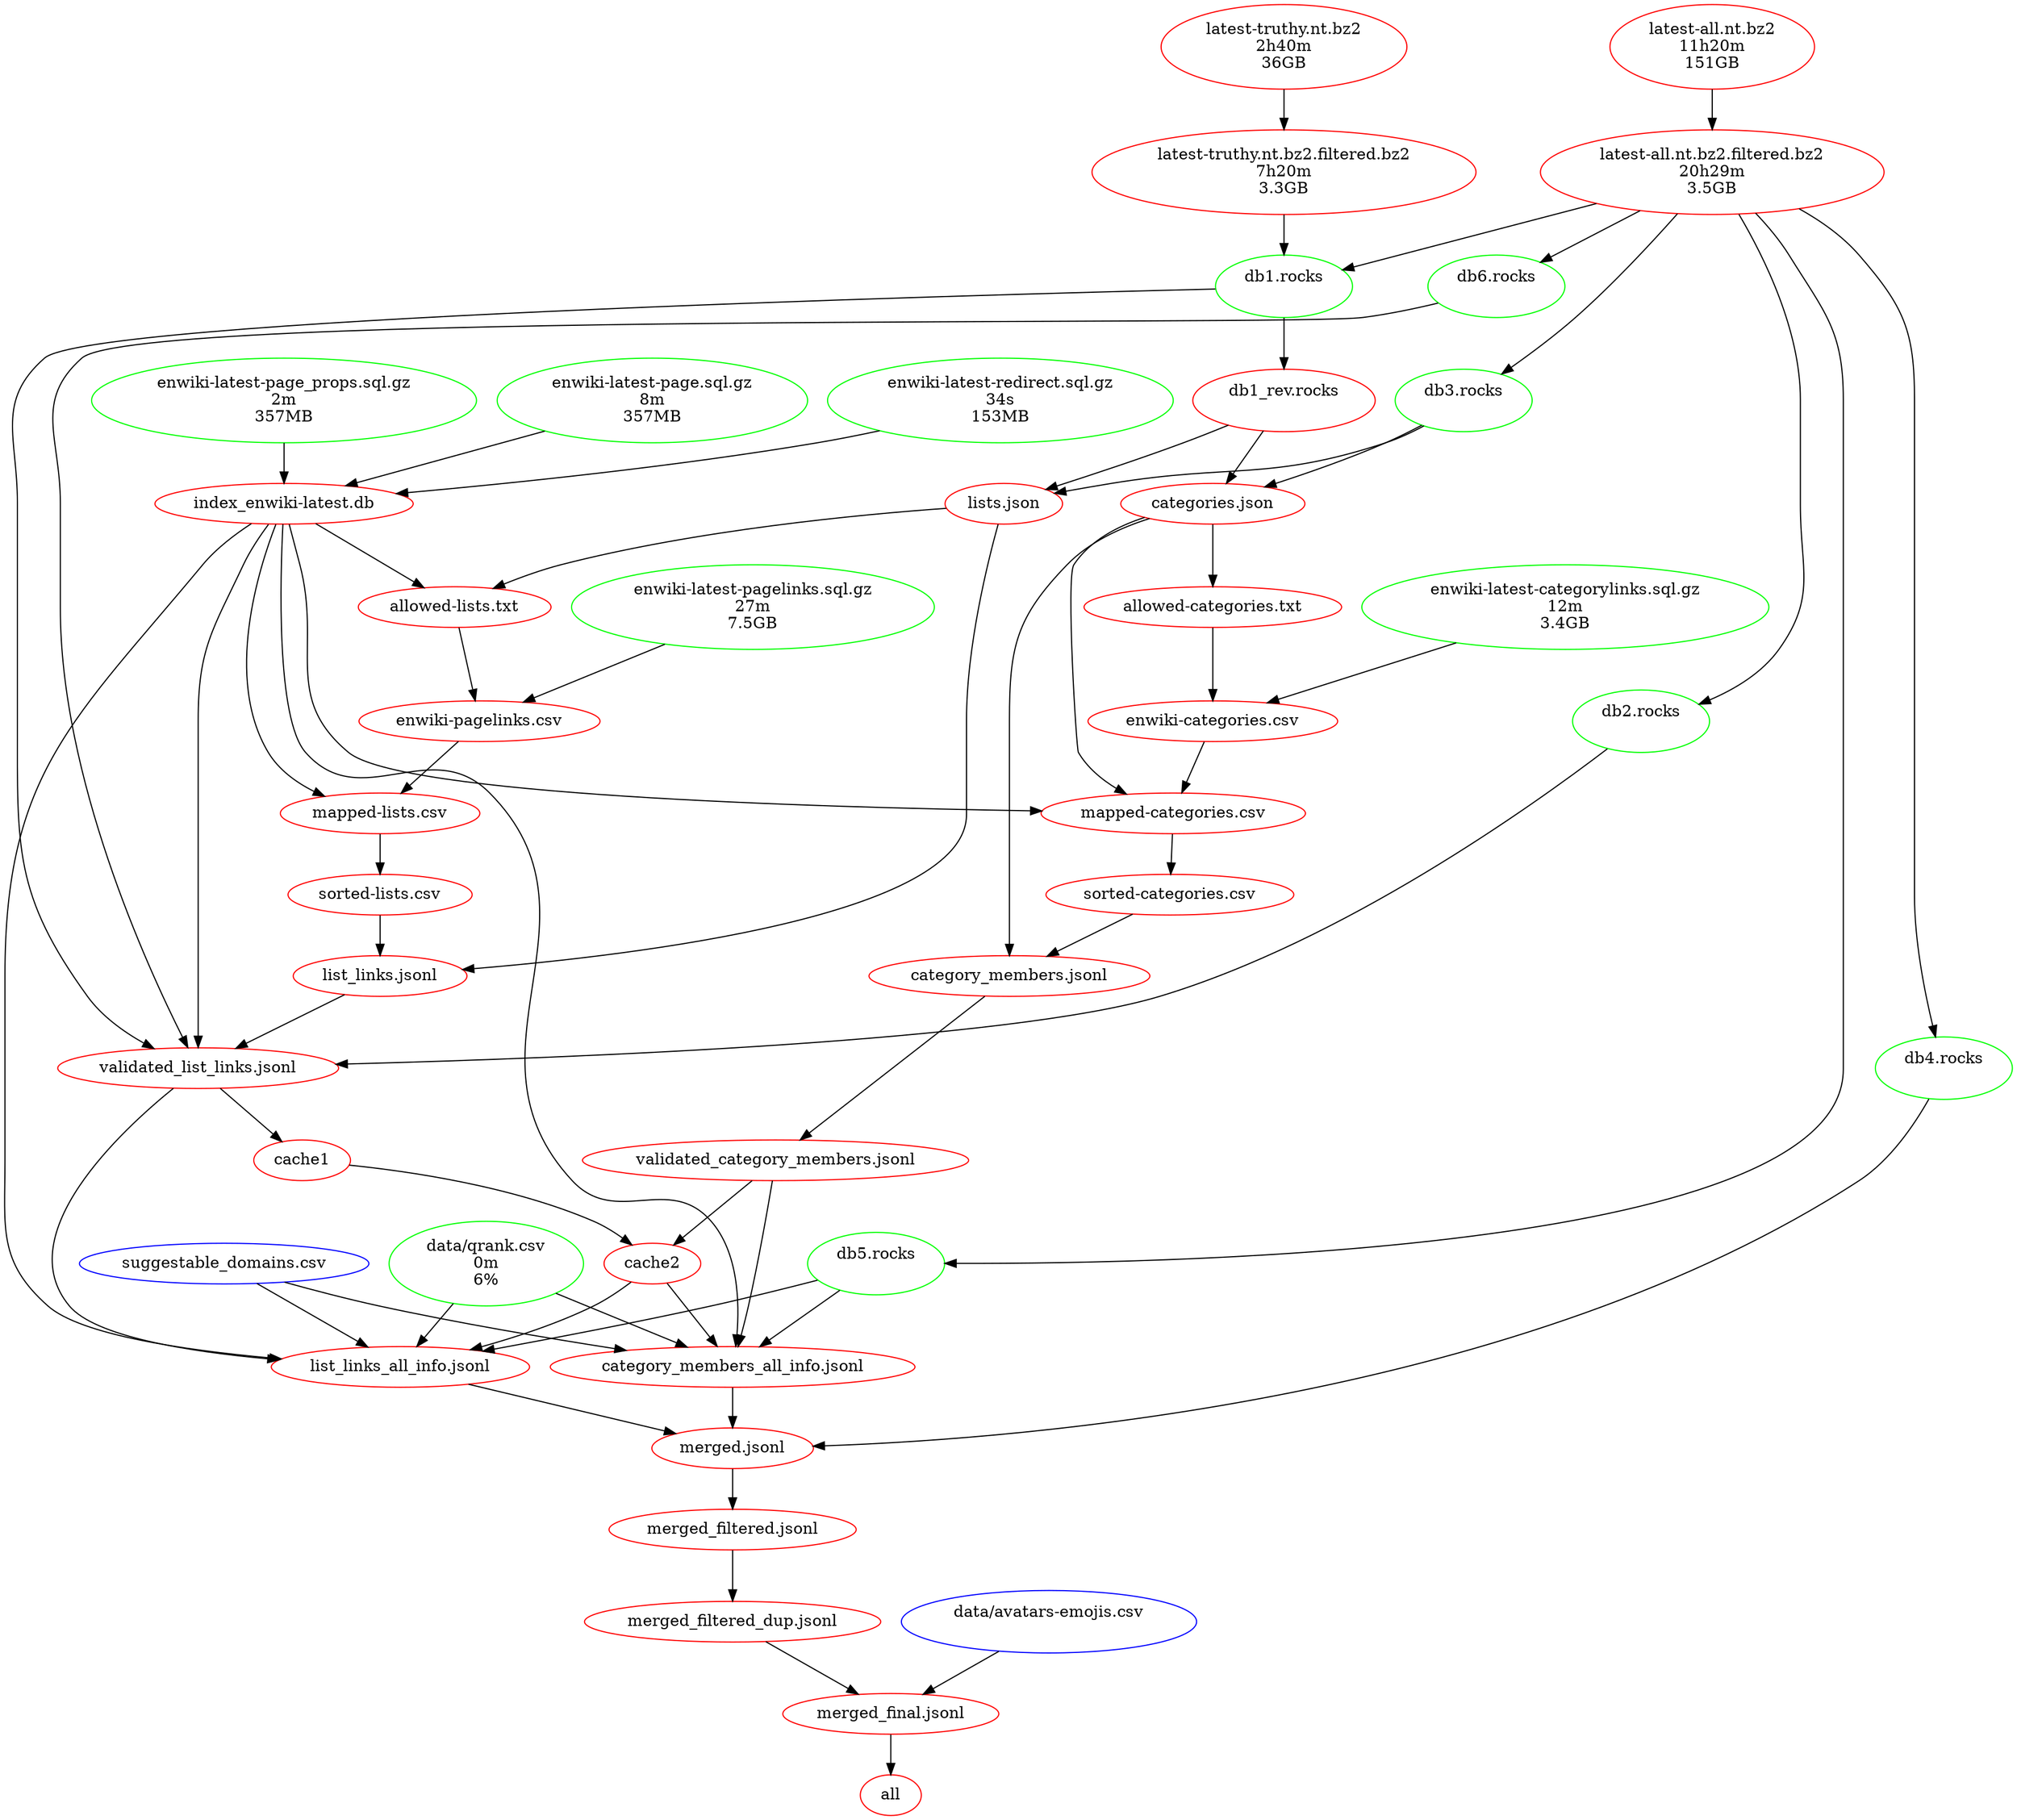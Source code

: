 digraph G {
n2[label="all", color="red"];
n31[label="cache1", color="red"];
n22[label="cache2", color="red"];
n29[label="allowed-categories.txt", color="red"];
n14[label="allowed-lists.txt", color="red"];
n30[label="categories.json", color="red"];
n24[label="category_members.jsonl", color="red"];
n33[label="category_members_all_info.jsonl", color="red"];
n17[label="db1.rocks\n\n", color="green"];
n16[label="db1_rev.rocks\n\n", color="red"];
n19[label="db3.rocks\n\n", color="green"];
n28[label="enwiki-latest-categorylinks.sql.gz\n12m\n3.4GB", color="green"];
n13[label="enwiki-latest-pagelinks.sql.gz\n27m\n7.5GB", color="green"];
n27[label="enwiki-categories.csv", color="red"];
n21[label="enwiki-latest-redirect.sql.gz\n34s\n153MB", color="green"];
n12[label="enwiki-pagelinks.csv", color="red"];
n20[label="index_enwiki-latest.db", color="red"];
n18[label="latest-all.nt.bz2.filtered.bz2\n20h29m\n3.5GB", color="red"];
n9[label="list_links.jsonl", color="red"];
n7[label="list_links_all_info.jsonl", color="red"];
n15[label="lists.json", color="red"];
n26[label="mapped-categories.csv", color="red"];
n11[label="mapped-lists.csv", color="red"];
n6[label="merged.jsonl", color="red"];
n5[label="merged_filtered.jsonl", color="red"];
n4[label="merged_filtered_dup.jsonl", color="red"];
n3[label="merged_final.jsonl", color="red"];
n25[label="sorted-categories.csv", color="red"];
n10[label="sorted-lists.csv", color="red"];
n32[label="suggestable_domains.csv", color="blue"];
n23[label="validated_category_members.jsonl", color="red"];
n8[label="validated_list_links.jsonl", color="red"];
n34[label="latest-truthy.nt.bz2\n2h40m\n36GB", color="red"];
n35[label="latest-truthy.nt.bz2.filtered.bz2\n7h20m\n3.3GB", color="red"];
n36[label="latest-all.nt.bz2\n11h20m\n151GB", color="red"];
n37[label="enwiki-latest-page_props.sql.gz\n2m\n357MB", color="green"];
n38[label="enwiki-latest-page.sql.gz\n8m\n357MB", color="green"];
n39[label="data/qrank.csv\n0m\n6%", color="green"];
n40[label="db2.rocks\n\n", color="green"];
n41[label="db4.rocks\n\n", color="green"];
n42[label="db5.rocks\n\n", color="green"];
n43[label="db6.rocks\n\n", color="green"];
n44[label="data/avatars-emojis.csv\n\n", color="blue"];
n3 -> n2 ; 
n8 -> n31 ; 
n31 -> n22 ; 
n23 -> n22 ; 
n30 -> n29 ; 
n20 -> n14 ; 
n15 -> n14 ; 
n16 -> n30 ; 
n19 -> n30 ; 
n30 -> n24 ; 
n25 -> n24 ; 
n22 -> n33 ; 
n32 -> n33 ; 
n23 -> n33 ; 
n18 -> n17 ; 
n17 -> n16 ; 
n29 -> n27 ; 
n28 -> n27 ; 
n14 -> n12 ; 
n13 -> n12 ; 
n21 -> n20 ; 
n15 -> n9 ; 
n10 -> n9 ; 
n22 -> n7 ; 
n32 -> n7 ; 
n8 -> n7 ; 
n16 -> n15 ; 
n19 -> n15 ; 
n30 -> n26 ; 
n27 -> n26 ; 
n20 -> n26 ; 
n12 -> n11 ; 
n20 -> n11 ; 
n33 -> n6 ; 
n7 -> n6 ; 
n6 -> n5 ; 
n5 -> n4 ; 
n4 -> n3 ; 
n26 -> n25 ; 
n11 -> n10 ; 
n24 -> n23 ; 
n9 -> n8 ; 
n34 -> n35;
n35 -> n17;
n36 -> n18;
n38 -> n20;
n17 -> n8 ; 
n40 -> n8 ; 
n43 -> n8 ; 
n20 -> n8 ; 
n42 -> n33 ; 
n42 -> n7 ; 
n20 -> n33 ; 
n20 -> n7 ; 
n41 -> n6 ;
n44 -> n3 ;
n39 -> n33 ;
n39 -> n7 ;
n37 -> n20 ;
n18 -> n19 ;
n18 -> n40 ;
n18 -> n41 ;
n18 -> n42 ;
n18 -> n43 ;
}
